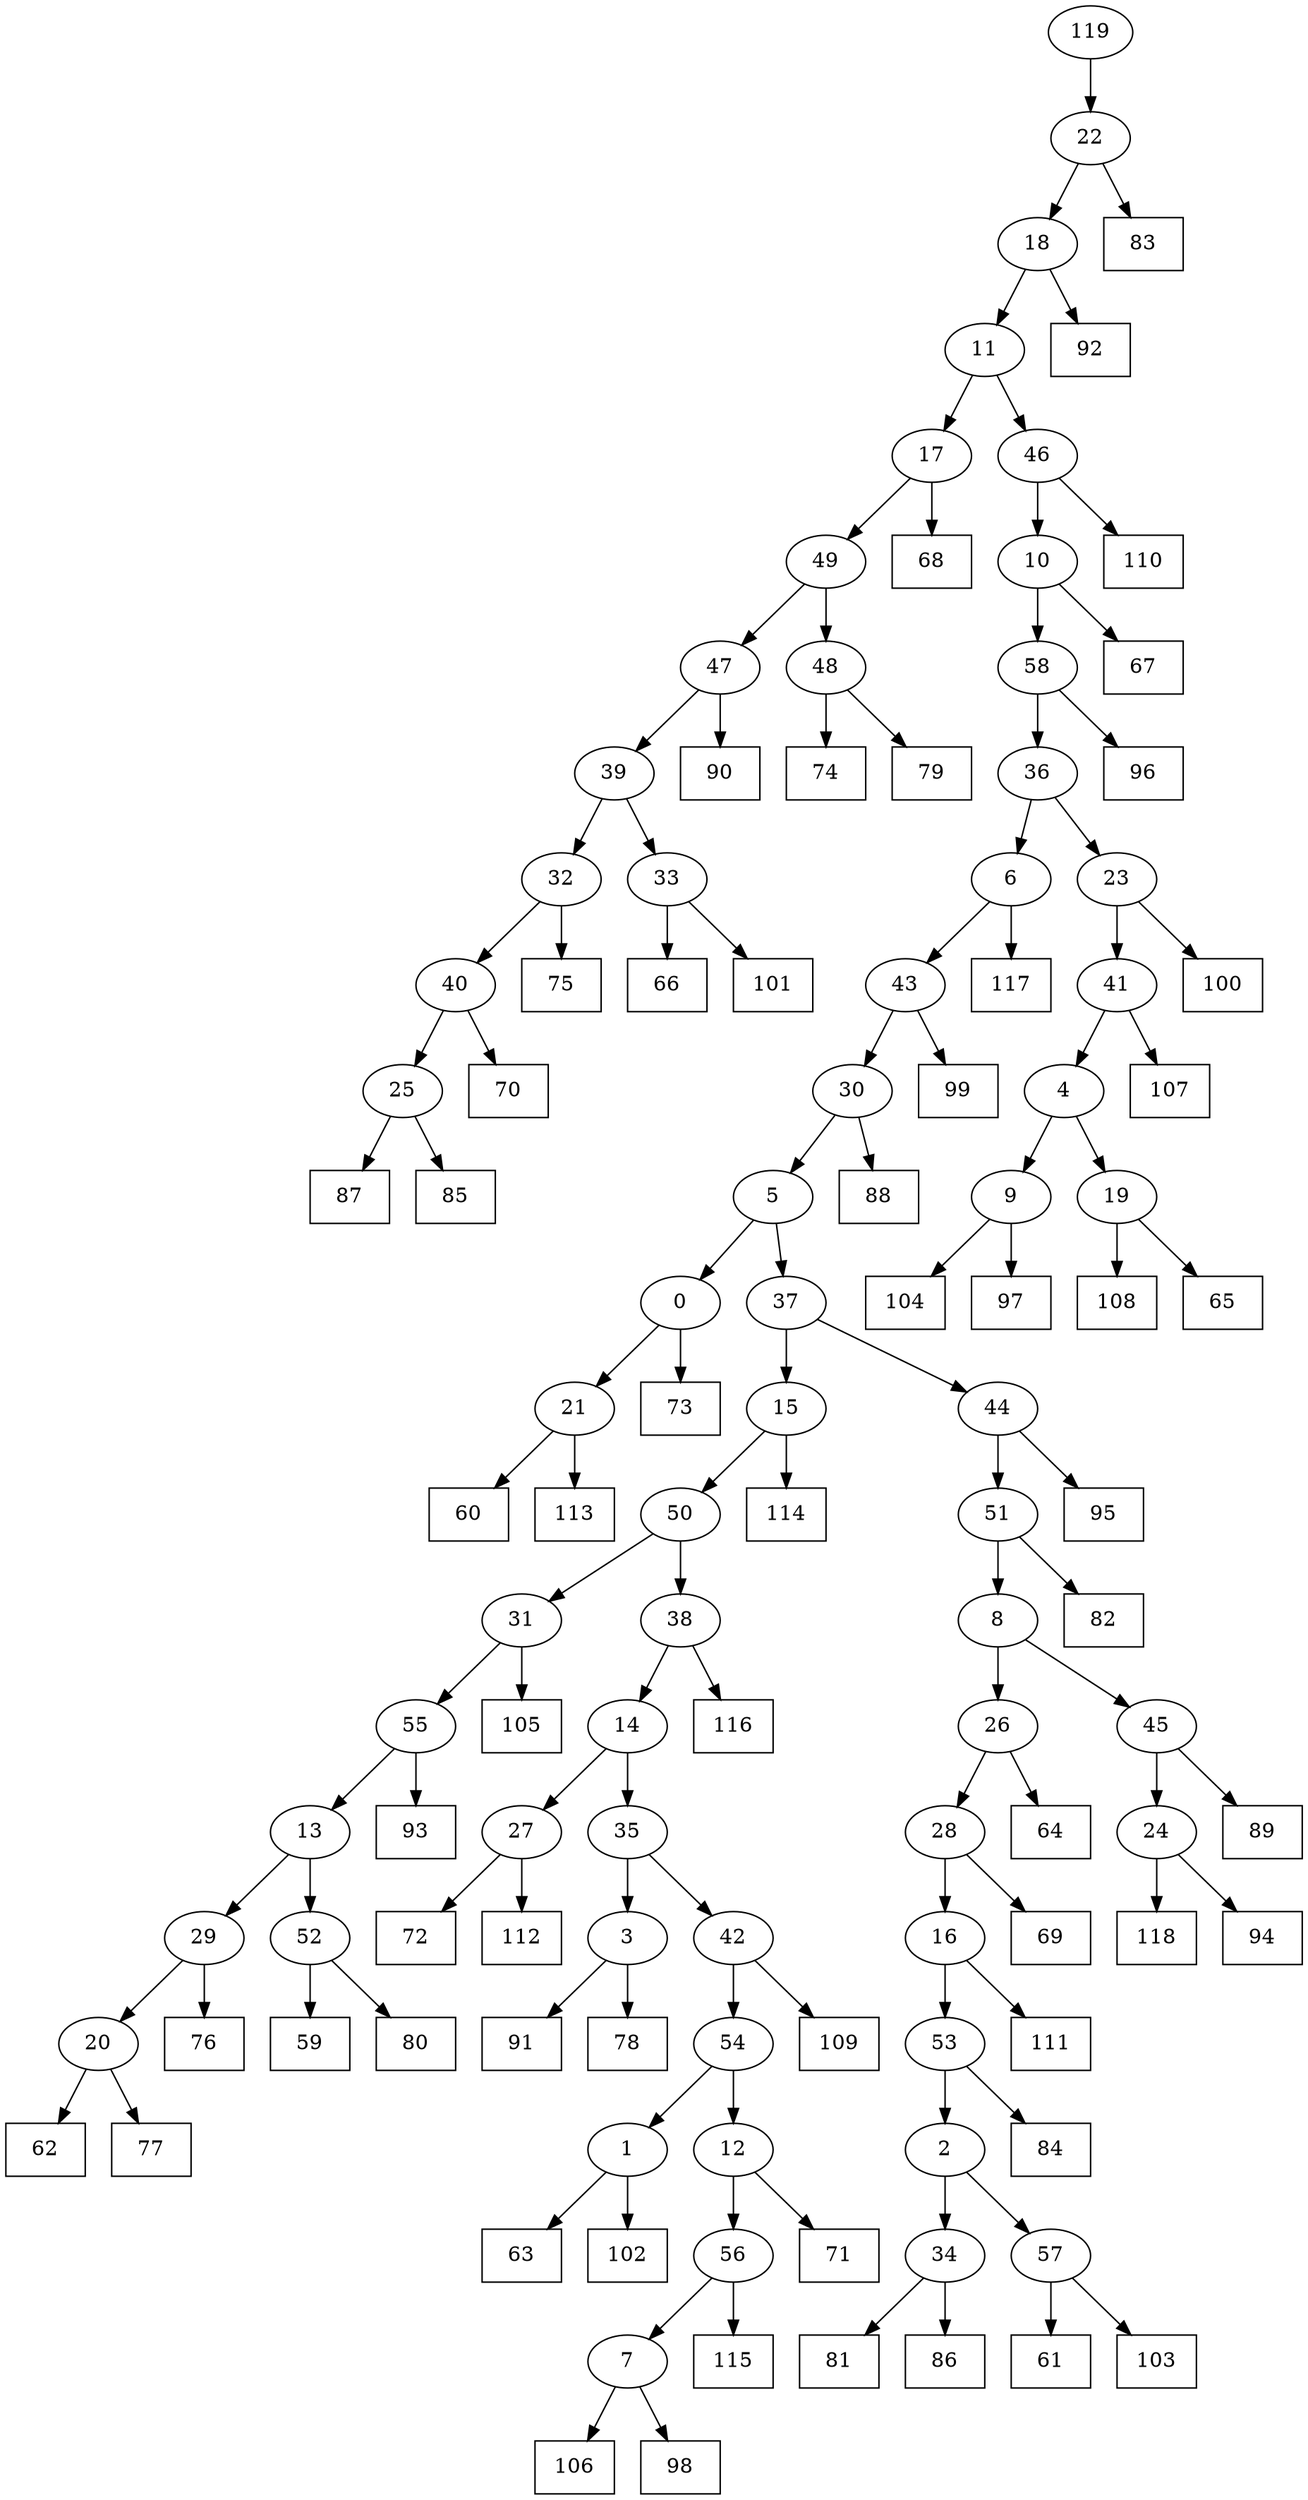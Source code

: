 digraph G {
0[label="0"];
1[label="1"];
2[label="2"];
3[label="3"];
4[label="4"];
5[label="5"];
6[label="6"];
7[label="7"];
8[label="8"];
9[label="9"];
10[label="10"];
11[label="11"];
12[label="12"];
13[label="13"];
14[label="14"];
15[label="15"];
16[label="16"];
17[label="17"];
18[label="18"];
19[label="19"];
20[label="20"];
21[label="21"];
22[label="22"];
23[label="23"];
24[label="24"];
25[label="25"];
26[label="26"];
27[label="27"];
28[label="28"];
29[label="29"];
30[label="30"];
31[label="31"];
32[label="32"];
33[label="33"];
34[label="34"];
35[label="35"];
36[label="36"];
37[label="37"];
38[label="38"];
39[label="39"];
40[label="40"];
41[label="41"];
42[label="42"];
43[label="43"];
44[label="44"];
45[label="45"];
46[label="46"];
47[label="47"];
48[label="48"];
49[label="49"];
50[label="50"];
51[label="51"];
52[label="52"];
53[label="53"];
54[label="54"];
55[label="55"];
56[label="56"];
57[label="57"];
58[label="58"];
59[shape=box,label="63"];
60[shape=box,label="96"];
61[shape=box,label="104"];
62[shape=box,label="84"];
63[shape=box,label="91"];
64[shape=box,label="74"];
65[shape=box,label="105"];
66[shape=box,label="102"];
67[shape=box,label="97"];
68[shape=box,label="62"];
69[shape=box,label="59"];
70[shape=box,label="87"];
71[shape=box,label="92"];
72[shape=box,label="60"];
73[shape=box,label="117"];
74[shape=box,label="109"];
75[shape=box,label="114"];
76[shape=box,label="111"];
77[shape=box,label="73"];
78[shape=box,label="66"];
79[shape=box,label="108"];
80[shape=box,label="99"];
81[shape=box,label="101"];
82[shape=box,label="71"];
83[shape=box,label="68"];
84[shape=box,label="81"];
85[shape=box,label="61"];
86[shape=box,label="103"];
87[shape=box,label="76"];
88[shape=box,label="118"];
89[shape=box,label="86"];
90[shape=box,label="90"];
91[shape=box,label="65"];
92[shape=box,label="83"];
93[shape=box,label="93"];
94[shape=box,label="75"];
95[shape=box,label="95"];
96[shape=box,label="107"];
97[shape=box,label="100"];
98[shape=box,label="80"];
99[shape=box,label="72"];
100[shape=box,label="115"];
101[shape=box,label="110"];
102[shape=box,label="106"];
103[shape=box,label="116"];
104[shape=box,label="85"];
105[shape=box,label="113"];
106[shape=box,label="98"];
107[shape=box,label="77"];
108[shape=box,label="88"];
109[shape=box,label="112"];
110[shape=box,label="94"];
111[shape=box,label="64"];
112[shape=box,label="82"];
113[shape=box,label="78"];
114[shape=box,label="69"];
115[shape=box,label="70"];
116[shape=box,label="67"];
117[shape=box,label="79"];
118[shape=box,label="89"];
119[label="119"];
7->102 ;
10->116 ;
3->113 ;
43->80 ;
9->61 ;
17->83 ;
46->101 ;
41->4 ;
53->2 ;
56->100 ;
20->107 ;
5->37 ;
32->94 ;
16->53 ;
48->117 ;
21->105 ;
9->67 ;
54->1 ;
1->66 ;
33->81 ;
31->65 ;
50->31 ;
12->82 ;
25->104 ;
58->60 ;
30->5 ;
55->13 ;
4->9 ;
6->43 ;
57->85 ;
27->99 ;
8->26 ;
49->47 ;
42->54 ;
52->69 ;
16->76 ;
36->6 ;
6->73 ;
38->103 ;
15->75 ;
53->62 ;
39->33 ;
33->78 ;
26->111 ;
5->0 ;
0->77 ;
28->114 ;
2->57 ;
57->86 ;
24->88 ;
14->27 ;
13->52 ;
19->91 ;
31->55 ;
22->92 ;
49->48 ;
48->64 ;
34->89 ;
18->11 ;
11->46 ;
1->59 ;
40->115 ;
11->17 ;
17->49 ;
51->8 ;
38->14 ;
47->39 ;
39->32 ;
21->72 ;
12->56 ;
37->15 ;
15->50 ;
27->109 ;
36->23 ;
23->97 ;
54->12 ;
56->7 ;
7->106 ;
44->95 ;
51->112 ;
3->63 ;
35->42 ;
20->68 ;
23->41 ;
41->96 ;
55->93 ;
4->19 ;
19->79 ;
52->98 ;
14->35 ;
35->3 ;
0->21 ;
37->44 ;
44->51 ;
46->10 ;
13->29 ;
29->87 ;
42->74 ;
32->40 ;
40->25 ;
22->18 ;
18->71 ;
24->110 ;
45->118 ;
47->90 ;
43->30 ;
30->108 ;
25->70 ;
10->58 ;
58->36 ;
29->20 ;
8->45 ;
45->24 ;
119->22 ;
2->34 ;
34->84 ;
50->38 ;
26->28 ;
28->16 ;
}

